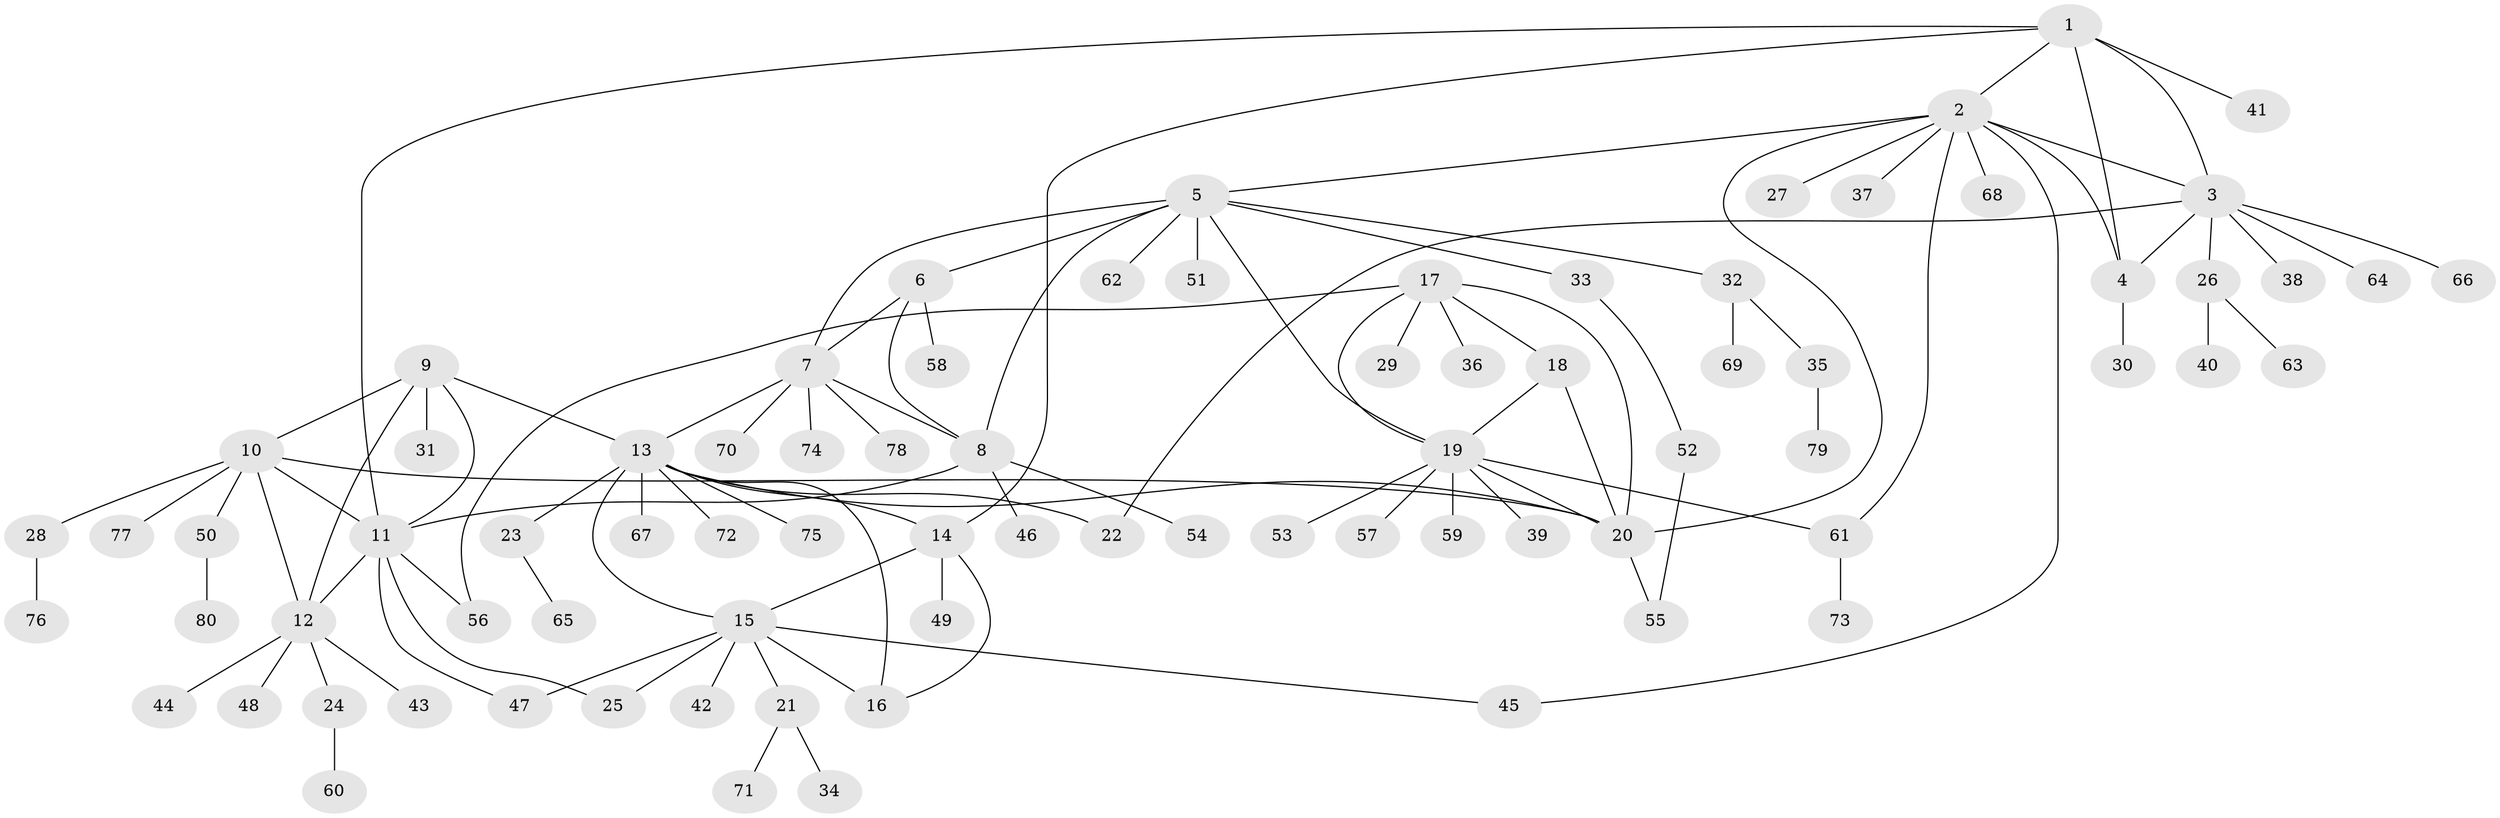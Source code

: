 // Generated by graph-tools (version 1.1) at 2025/55/03/09/25 04:55:13]
// undirected, 80 vertices, 107 edges
graph export_dot {
graph [start="1"]
  node [color=gray90,style=filled];
  1;
  2;
  3;
  4;
  5;
  6;
  7;
  8;
  9;
  10;
  11;
  12;
  13;
  14;
  15;
  16;
  17;
  18;
  19;
  20;
  21;
  22;
  23;
  24;
  25;
  26;
  27;
  28;
  29;
  30;
  31;
  32;
  33;
  34;
  35;
  36;
  37;
  38;
  39;
  40;
  41;
  42;
  43;
  44;
  45;
  46;
  47;
  48;
  49;
  50;
  51;
  52;
  53;
  54;
  55;
  56;
  57;
  58;
  59;
  60;
  61;
  62;
  63;
  64;
  65;
  66;
  67;
  68;
  69;
  70;
  71;
  72;
  73;
  74;
  75;
  76;
  77;
  78;
  79;
  80;
  1 -- 2;
  1 -- 3;
  1 -- 4;
  1 -- 11;
  1 -- 14;
  1 -- 41;
  2 -- 3;
  2 -- 4;
  2 -- 5;
  2 -- 20;
  2 -- 27;
  2 -- 37;
  2 -- 45;
  2 -- 61;
  2 -- 68;
  3 -- 4;
  3 -- 22;
  3 -- 26;
  3 -- 38;
  3 -- 64;
  3 -- 66;
  4 -- 30;
  5 -- 6;
  5 -- 7;
  5 -- 8;
  5 -- 19;
  5 -- 32;
  5 -- 33;
  5 -- 51;
  5 -- 62;
  6 -- 7;
  6 -- 8;
  6 -- 58;
  7 -- 8;
  7 -- 13;
  7 -- 70;
  7 -- 74;
  7 -- 78;
  8 -- 11;
  8 -- 46;
  8 -- 54;
  9 -- 10;
  9 -- 11;
  9 -- 12;
  9 -- 13;
  9 -- 31;
  10 -- 11;
  10 -- 12;
  10 -- 20;
  10 -- 28;
  10 -- 50;
  10 -- 77;
  11 -- 12;
  11 -- 25;
  11 -- 47;
  11 -- 56;
  12 -- 24;
  12 -- 43;
  12 -- 44;
  12 -- 48;
  13 -- 14;
  13 -- 15;
  13 -- 16;
  13 -- 20;
  13 -- 22;
  13 -- 23;
  13 -- 67;
  13 -- 72;
  13 -- 75;
  14 -- 15;
  14 -- 16;
  14 -- 49;
  15 -- 16;
  15 -- 21;
  15 -- 25;
  15 -- 42;
  15 -- 45;
  15 -- 47;
  17 -- 18;
  17 -- 19;
  17 -- 20;
  17 -- 29;
  17 -- 36;
  17 -- 56;
  18 -- 19;
  18 -- 20;
  19 -- 20;
  19 -- 39;
  19 -- 53;
  19 -- 57;
  19 -- 59;
  19 -- 61;
  20 -- 55;
  21 -- 34;
  21 -- 71;
  23 -- 65;
  24 -- 60;
  26 -- 40;
  26 -- 63;
  28 -- 76;
  32 -- 35;
  32 -- 69;
  33 -- 52;
  35 -- 79;
  50 -- 80;
  52 -- 55;
  61 -- 73;
}

